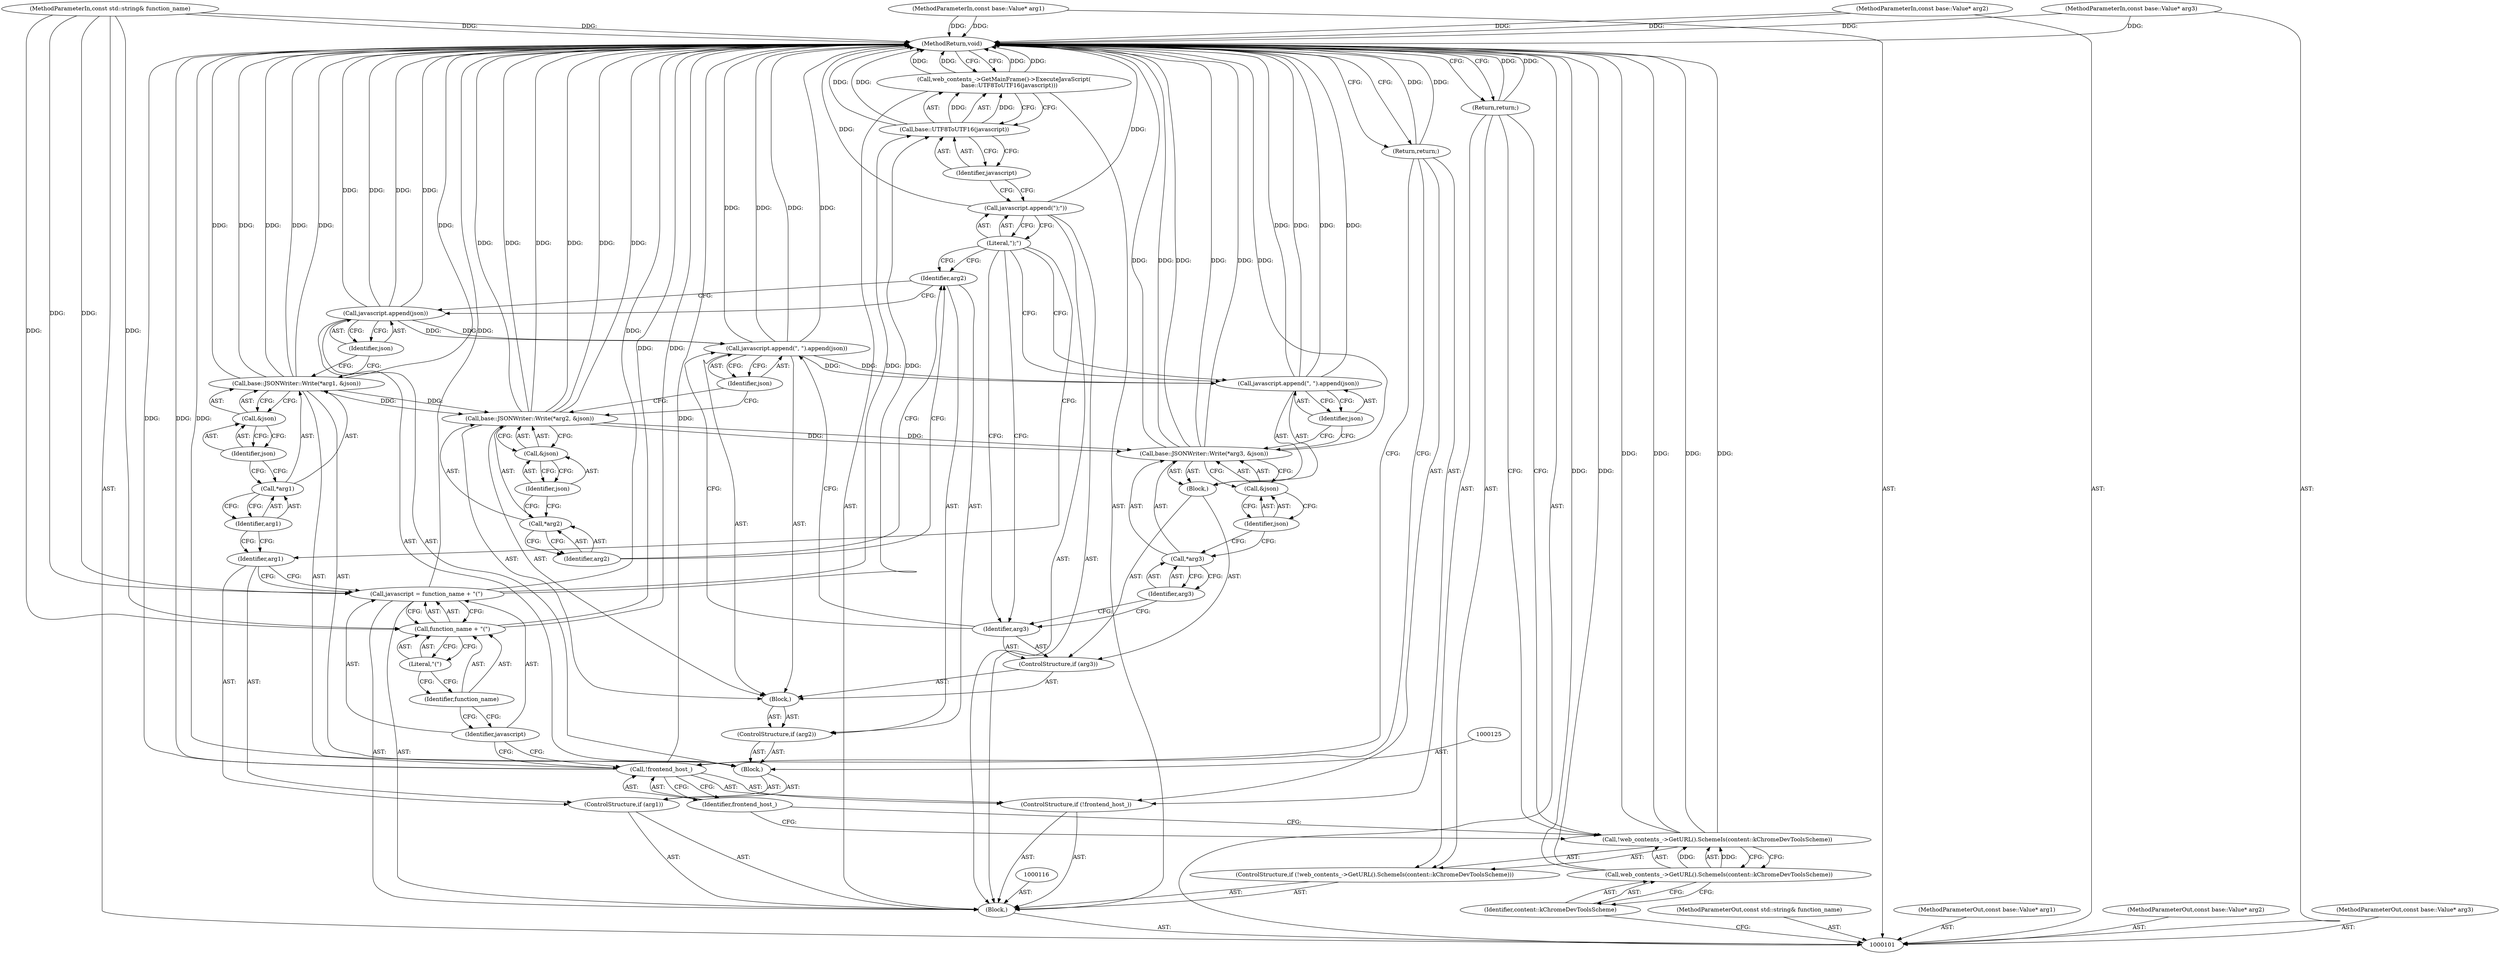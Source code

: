 digraph "0_Chrome_eea3300239f0b53e172a320eb8de59d0bea65f27" {
"1000158" [label="(MethodReturn,void)"];
"1000102" [label="(MethodParameterIn,const std::string& function_name)"];
"1000213" [label="(MethodParameterOut,const std::string& function_name)"];
"1000117" [label="(Call,javascript = function_name + \"(\")"];
"1000118" [label="(Identifier,javascript)"];
"1000119" [label="(Call,function_name + \"(\")"];
"1000120" [label="(Identifier,function_name)"];
"1000121" [label="(Literal,\"(\")"];
"1000122" [label="(ControlStructure,if (arg1))"];
"1000123" [label="(Identifier,arg1)"];
"1000124" [label="(Block,)"];
"1000127" [label="(Call,*arg1)"];
"1000128" [label="(Identifier,arg1)"];
"1000129" [label="(Call,&json)"];
"1000130" [label="(Identifier,json)"];
"1000126" [label="(Call,base::JSONWriter::Write(*arg1, &json))"];
"1000132" [label="(Identifier,json)"];
"1000131" [label="(Call,javascript.append(json))"];
"1000135" [label="(Block,)"];
"1000133" [label="(ControlStructure,if (arg2))"];
"1000134" [label="(Identifier,arg2)"];
"1000137" [label="(Call,*arg2)"];
"1000138" [label="(Identifier,arg2)"];
"1000139" [label="(Call,&json)"];
"1000140" [label="(Identifier,json)"];
"1000136" [label="(Call,base::JSONWriter::Write(*arg2, &json))"];
"1000142" [label="(Identifier,json)"];
"1000141" [label="(Call,javascript.append(\", \").append(json))"];
"1000144" [label="(Identifier,arg3)"];
"1000145" [label="(Block,)"];
"1000143" [label="(ControlStructure,if (arg3))"];
"1000147" [label="(Call,*arg3)"];
"1000148" [label="(Identifier,arg3)"];
"1000149" [label="(Call,&json)"];
"1000150" [label="(Identifier,json)"];
"1000146" [label="(Call,base::JSONWriter::Write(*arg3, &json))"];
"1000103" [label="(MethodParameterIn,const base::Value* arg1)"];
"1000214" [label="(MethodParameterOut,const base::Value* arg1)"];
"1000152" [label="(Identifier,json)"];
"1000151" [label="(Call,javascript.append(\", \").append(json))"];
"1000153" [label="(Call,javascript.append(\");\"))"];
"1000154" [label="(Literal,\");\")"];
"1000155" [label="(Call,web_contents_->GetMainFrame()->ExecuteJavaScript(\n      base::UTF8ToUTF16(javascript)))"];
"1000157" [label="(Identifier,javascript)"];
"1000156" [label="(Call,base::UTF8ToUTF16(javascript))"];
"1000104" [label="(MethodParameterIn,const base::Value* arg2)"];
"1000215" [label="(MethodParameterOut,const base::Value* arg2)"];
"1000105" [label="(MethodParameterIn,const base::Value* arg3)"];
"1000216" [label="(MethodParameterOut,const base::Value* arg3)"];
"1000106" [label="(Block,)"];
"1000107" [label="(ControlStructure,if (!web_contents_->GetURL().SchemeIs(content::kChromeDevToolsScheme)))"];
"1000110" [label="(Identifier,content::kChromeDevToolsScheme)"];
"1000108" [label="(Call,!web_contents_->GetURL().SchemeIs(content::kChromeDevToolsScheme))"];
"1000109" [label="(Call,web_contents_->GetURL().SchemeIs(content::kChromeDevToolsScheme))"];
"1000111" [label="(Return,return;)"];
"1000112" [label="(ControlStructure,if (!frontend_host_))"];
"1000113" [label="(Call,!frontend_host_)"];
"1000114" [label="(Identifier,frontend_host_)"];
"1000115" [label="(Return,return;)"];
"1000158" -> "1000101"  [label="AST: "];
"1000158" -> "1000111"  [label="CFG: "];
"1000158" -> "1000115"  [label="CFG: "];
"1000158" -> "1000155"  [label="CFG: "];
"1000111" -> "1000158"  [label="DDG: "];
"1000126" -> "1000158"  [label="DDG: "];
"1000126" -> "1000158"  [label="DDG: "];
"1000126" -> "1000158"  [label="DDG: "];
"1000141" -> "1000158"  [label="DDG: "];
"1000141" -> "1000158"  [label="DDG: "];
"1000108" -> "1000158"  [label="DDG: "];
"1000108" -> "1000158"  [label="DDG: "];
"1000151" -> "1000158"  [label="DDG: "];
"1000151" -> "1000158"  [label="DDG: "];
"1000156" -> "1000158"  [label="DDG: "];
"1000104" -> "1000158"  [label="DDG: "];
"1000105" -> "1000158"  [label="DDG: "];
"1000113" -> "1000158"  [label="DDG: "];
"1000113" -> "1000158"  [label="DDG: "];
"1000146" -> "1000158"  [label="DDG: "];
"1000146" -> "1000158"  [label="DDG: "];
"1000146" -> "1000158"  [label="DDG: "];
"1000102" -> "1000158"  [label="DDG: "];
"1000136" -> "1000158"  [label="DDG: "];
"1000136" -> "1000158"  [label="DDG: "];
"1000136" -> "1000158"  [label="DDG: "];
"1000155" -> "1000158"  [label="DDG: "];
"1000155" -> "1000158"  [label="DDG: "];
"1000117" -> "1000158"  [label="DDG: "];
"1000131" -> "1000158"  [label="DDG: "];
"1000131" -> "1000158"  [label="DDG: "];
"1000103" -> "1000158"  [label="DDG: "];
"1000153" -> "1000158"  [label="DDG: "];
"1000109" -> "1000158"  [label="DDG: "];
"1000119" -> "1000158"  [label="DDG: "];
"1000115" -> "1000158"  [label="DDG: "];
"1000102" -> "1000101"  [label="AST: "];
"1000102" -> "1000158"  [label="DDG: "];
"1000102" -> "1000117"  [label="DDG: "];
"1000102" -> "1000119"  [label="DDG: "];
"1000213" -> "1000101"  [label="AST: "];
"1000117" -> "1000106"  [label="AST: "];
"1000117" -> "1000119"  [label="CFG: "];
"1000118" -> "1000117"  [label="AST: "];
"1000119" -> "1000117"  [label="AST: "];
"1000123" -> "1000117"  [label="CFG: "];
"1000117" -> "1000158"  [label="DDG: "];
"1000102" -> "1000117"  [label="DDG: "];
"1000117" -> "1000156"  [label="DDG: "];
"1000118" -> "1000117"  [label="AST: "];
"1000118" -> "1000113"  [label="CFG: "];
"1000120" -> "1000118"  [label="CFG: "];
"1000119" -> "1000117"  [label="AST: "];
"1000119" -> "1000121"  [label="CFG: "];
"1000120" -> "1000119"  [label="AST: "];
"1000121" -> "1000119"  [label="AST: "];
"1000117" -> "1000119"  [label="CFG: "];
"1000119" -> "1000158"  [label="DDG: "];
"1000102" -> "1000119"  [label="DDG: "];
"1000120" -> "1000119"  [label="AST: "];
"1000120" -> "1000118"  [label="CFG: "];
"1000121" -> "1000120"  [label="CFG: "];
"1000121" -> "1000119"  [label="AST: "];
"1000121" -> "1000120"  [label="CFG: "];
"1000119" -> "1000121"  [label="CFG: "];
"1000122" -> "1000106"  [label="AST: "];
"1000123" -> "1000122"  [label="AST: "];
"1000124" -> "1000122"  [label="AST: "];
"1000123" -> "1000122"  [label="AST: "];
"1000123" -> "1000117"  [label="CFG: "];
"1000128" -> "1000123"  [label="CFG: "];
"1000154" -> "1000123"  [label="CFG: "];
"1000124" -> "1000122"  [label="AST: "];
"1000125" -> "1000124"  [label="AST: "];
"1000126" -> "1000124"  [label="AST: "];
"1000131" -> "1000124"  [label="AST: "];
"1000133" -> "1000124"  [label="AST: "];
"1000127" -> "1000126"  [label="AST: "];
"1000127" -> "1000128"  [label="CFG: "];
"1000128" -> "1000127"  [label="AST: "];
"1000130" -> "1000127"  [label="CFG: "];
"1000128" -> "1000127"  [label="AST: "];
"1000128" -> "1000123"  [label="CFG: "];
"1000127" -> "1000128"  [label="CFG: "];
"1000129" -> "1000126"  [label="AST: "];
"1000129" -> "1000130"  [label="CFG: "];
"1000130" -> "1000129"  [label="AST: "];
"1000126" -> "1000129"  [label="CFG: "];
"1000130" -> "1000129"  [label="AST: "];
"1000130" -> "1000127"  [label="CFG: "];
"1000129" -> "1000130"  [label="CFG: "];
"1000126" -> "1000124"  [label="AST: "];
"1000126" -> "1000129"  [label="CFG: "];
"1000127" -> "1000126"  [label="AST: "];
"1000129" -> "1000126"  [label="AST: "];
"1000132" -> "1000126"  [label="CFG: "];
"1000126" -> "1000158"  [label="DDG: "];
"1000126" -> "1000158"  [label="DDG: "];
"1000126" -> "1000158"  [label="DDG: "];
"1000126" -> "1000136"  [label="DDG: "];
"1000132" -> "1000131"  [label="AST: "];
"1000132" -> "1000126"  [label="CFG: "];
"1000131" -> "1000132"  [label="CFG: "];
"1000131" -> "1000124"  [label="AST: "];
"1000131" -> "1000132"  [label="CFG: "];
"1000132" -> "1000131"  [label="AST: "];
"1000134" -> "1000131"  [label="CFG: "];
"1000131" -> "1000158"  [label="DDG: "];
"1000131" -> "1000158"  [label="DDG: "];
"1000131" -> "1000141"  [label="DDG: "];
"1000135" -> "1000133"  [label="AST: "];
"1000136" -> "1000135"  [label="AST: "];
"1000141" -> "1000135"  [label="AST: "];
"1000143" -> "1000135"  [label="AST: "];
"1000133" -> "1000124"  [label="AST: "];
"1000134" -> "1000133"  [label="AST: "];
"1000135" -> "1000133"  [label="AST: "];
"1000134" -> "1000133"  [label="AST: "];
"1000134" -> "1000131"  [label="CFG: "];
"1000138" -> "1000134"  [label="CFG: "];
"1000154" -> "1000134"  [label="CFG: "];
"1000137" -> "1000136"  [label="AST: "];
"1000137" -> "1000138"  [label="CFG: "];
"1000138" -> "1000137"  [label="AST: "];
"1000140" -> "1000137"  [label="CFG: "];
"1000138" -> "1000137"  [label="AST: "];
"1000138" -> "1000134"  [label="CFG: "];
"1000137" -> "1000138"  [label="CFG: "];
"1000139" -> "1000136"  [label="AST: "];
"1000139" -> "1000140"  [label="CFG: "];
"1000140" -> "1000139"  [label="AST: "];
"1000136" -> "1000139"  [label="CFG: "];
"1000140" -> "1000139"  [label="AST: "];
"1000140" -> "1000137"  [label="CFG: "];
"1000139" -> "1000140"  [label="CFG: "];
"1000136" -> "1000135"  [label="AST: "];
"1000136" -> "1000139"  [label="CFG: "];
"1000137" -> "1000136"  [label="AST: "];
"1000139" -> "1000136"  [label="AST: "];
"1000142" -> "1000136"  [label="CFG: "];
"1000136" -> "1000158"  [label="DDG: "];
"1000136" -> "1000158"  [label="DDG: "];
"1000136" -> "1000158"  [label="DDG: "];
"1000126" -> "1000136"  [label="DDG: "];
"1000136" -> "1000146"  [label="DDG: "];
"1000142" -> "1000141"  [label="AST: "];
"1000142" -> "1000136"  [label="CFG: "];
"1000141" -> "1000142"  [label="CFG: "];
"1000141" -> "1000135"  [label="AST: "];
"1000141" -> "1000142"  [label="CFG: "];
"1000142" -> "1000141"  [label="AST: "];
"1000144" -> "1000141"  [label="CFG: "];
"1000141" -> "1000158"  [label="DDG: "];
"1000141" -> "1000158"  [label="DDG: "];
"1000131" -> "1000141"  [label="DDG: "];
"1000141" -> "1000151"  [label="DDG: "];
"1000144" -> "1000143"  [label="AST: "];
"1000144" -> "1000141"  [label="CFG: "];
"1000148" -> "1000144"  [label="CFG: "];
"1000154" -> "1000144"  [label="CFG: "];
"1000145" -> "1000143"  [label="AST: "];
"1000146" -> "1000145"  [label="AST: "];
"1000151" -> "1000145"  [label="AST: "];
"1000143" -> "1000135"  [label="AST: "];
"1000144" -> "1000143"  [label="AST: "];
"1000145" -> "1000143"  [label="AST: "];
"1000147" -> "1000146"  [label="AST: "];
"1000147" -> "1000148"  [label="CFG: "];
"1000148" -> "1000147"  [label="AST: "];
"1000150" -> "1000147"  [label="CFG: "];
"1000148" -> "1000147"  [label="AST: "];
"1000148" -> "1000144"  [label="CFG: "];
"1000147" -> "1000148"  [label="CFG: "];
"1000149" -> "1000146"  [label="AST: "];
"1000149" -> "1000150"  [label="CFG: "];
"1000150" -> "1000149"  [label="AST: "];
"1000146" -> "1000149"  [label="CFG: "];
"1000150" -> "1000149"  [label="AST: "];
"1000150" -> "1000147"  [label="CFG: "];
"1000149" -> "1000150"  [label="CFG: "];
"1000146" -> "1000145"  [label="AST: "];
"1000146" -> "1000149"  [label="CFG: "];
"1000147" -> "1000146"  [label="AST: "];
"1000149" -> "1000146"  [label="AST: "];
"1000152" -> "1000146"  [label="CFG: "];
"1000146" -> "1000158"  [label="DDG: "];
"1000146" -> "1000158"  [label="DDG: "];
"1000146" -> "1000158"  [label="DDG: "];
"1000136" -> "1000146"  [label="DDG: "];
"1000103" -> "1000101"  [label="AST: "];
"1000103" -> "1000158"  [label="DDG: "];
"1000214" -> "1000101"  [label="AST: "];
"1000152" -> "1000151"  [label="AST: "];
"1000152" -> "1000146"  [label="CFG: "];
"1000151" -> "1000152"  [label="CFG: "];
"1000151" -> "1000145"  [label="AST: "];
"1000151" -> "1000152"  [label="CFG: "];
"1000152" -> "1000151"  [label="AST: "];
"1000154" -> "1000151"  [label="CFG: "];
"1000151" -> "1000158"  [label="DDG: "];
"1000151" -> "1000158"  [label="DDG: "];
"1000141" -> "1000151"  [label="DDG: "];
"1000153" -> "1000106"  [label="AST: "];
"1000153" -> "1000154"  [label="CFG: "];
"1000154" -> "1000153"  [label="AST: "];
"1000157" -> "1000153"  [label="CFG: "];
"1000153" -> "1000158"  [label="DDG: "];
"1000154" -> "1000153"  [label="AST: "];
"1000154" -> "1000151"  [label="CFG: "];
"1000154" -> "1000144"  [label="CFG: "];
"1000154" -> "1000134"  [label="CFG: "];
"1000153" -> "1000154"  [label="CFG: "];
"1000155" -> "1000106"  [label="AST: "];
"1000155" -> "1000156"  [label="CFG: "];
"1000156" -> "1000155"  [label="AST: "];
"1000158" -> "1000155"  [label="CFG: "];
"1000155" -> "1000158"  [label="DDG: "];
"1000155" -> "1000158"  [label="DDG: "];
"1000156" -> "1000155"  [label="DDG: "];
"1000157" -> "1000156"  [label="AST: "];
"1000157" -> "1000153"  [label="CFG: "];
"1000156" -> "1000157"  [label="CFG: "];
"1000156" -> "1000155"  [label="AST: "];
"1000156" -> "1000157"  [label="CFG: "];
"1000157" -> "1000156"  [label="AST: "];
"1000155" -> "1000156"  [label="CFG: "];
"1000156" -> "1000158"  [label="DDG: "];
"1000156" -> "1000155"  [label="DDG: "];
"1000117" -> "1000156"  [label="DDG: "];
"1000104" -> "1000101"  [label="AST: "];
"1000104" -> "1000158"  [label="DDG: "];
"1000215" -> "1000101"  [label="AST: "];
"1000105" -> "1000101"  [label="AST: "];
"1000105" -> "1000158"  [label="DDG: "];
"1000216" -> "1000101"  [label="AST: "];
"1000106" -> "1000101"  [label="AST: "];
"1000107" -> "1000106"  [label="AST: "];
"1000112" -> "1000106"  [label="AST: "];
"1000116" -> "1000106"  [label="AST: "];
"1000117" -> "1000106"  [label="AST: "];
"1000122" -> "1000106"  [label="AST: "];
"1000153" -> "1000106"  [label="AST: "];
"1000155" -> "1000106"  [label="AST: "];
"1000107" -> "1000106"  [label="AST: "];
"1000108" -> "1000107"  [label="AST: "];
"1000111" -> "1000107"  [label="AST: "];
"1000110" -> "1000109"  [label="AST: "];
"1000110" -> "1000101"  [label="CFG: "];
"1000109" -> "1000110"  [label="CFG: "];
"1000108" -> "1000107"  [label="AST: "];
"1000108" -> "1000109"  [label="CFG: "];
"1000109" -> "1000108"  [label="AST: "];
"1000111" -> "1000108"  [label="CFG: "];
"1000114" -> "1000108"  [label="CFG: "];
"1000108" -> "1000158"  [label="DDG: "];
"1000108" -> "1000158"  [label="DDG: "];
"1000109" -> "1000108"  [label="DDG: "];
"1000109" -> "1000108"  [label="AST: "];
"1000109" -> "1000110"  [label="CFG: "];
"1000110" -> "1000109"  [label="AST: "];
"1000108" -> "1000109"  [label="CFG: "];
"1000109" -> "1000158"  [label="DDG: "];
"1000109" -> "1000108"  [label="DDG: "];
"1000111" -> "1000107"  [label="AST: "];
"1000111" -> "1000108"  [label="CFG: "];
"1000158" -> "1000111"  [label="CFG: "];
"1000111" -> "1000158"  [label="DDG: "];
"1000112" -> "1000106"  [label="AST: "];
"1000113" -> "1000112"  [label="AST: "];
"1000115" -> "1000112"  [label="AST: "];
"1000113" -> "1000112"  [label="AST: "];
"1000113" -> "1000114"  [label="CFG: "];
"1000114" -> "1000113"  [label="AST: "];
"1000115" -> "1000113"  [label="CFG: "];
"1000118" -> "1000113"  [label="CFG: "];
"1000113" -> "1000158"  [label="DDG: "];
"1000113" -> "1000158"  [label="DDG: "];
"1000114" -> "1000113"  [label="AST: "];
"1000114" -> "1000108"  [label="CFG: "];
"1000113" -> "1000114"  [label="CFG: "];
"1000115" -> "1000112"  [label="AST: "];
"1000115" -> "1000113"  [label="CFG: "];
"1000158" -> "1000115"  [label="CFG: "];
"1000115" -> "1000158"  [label="DDG: "];
}
